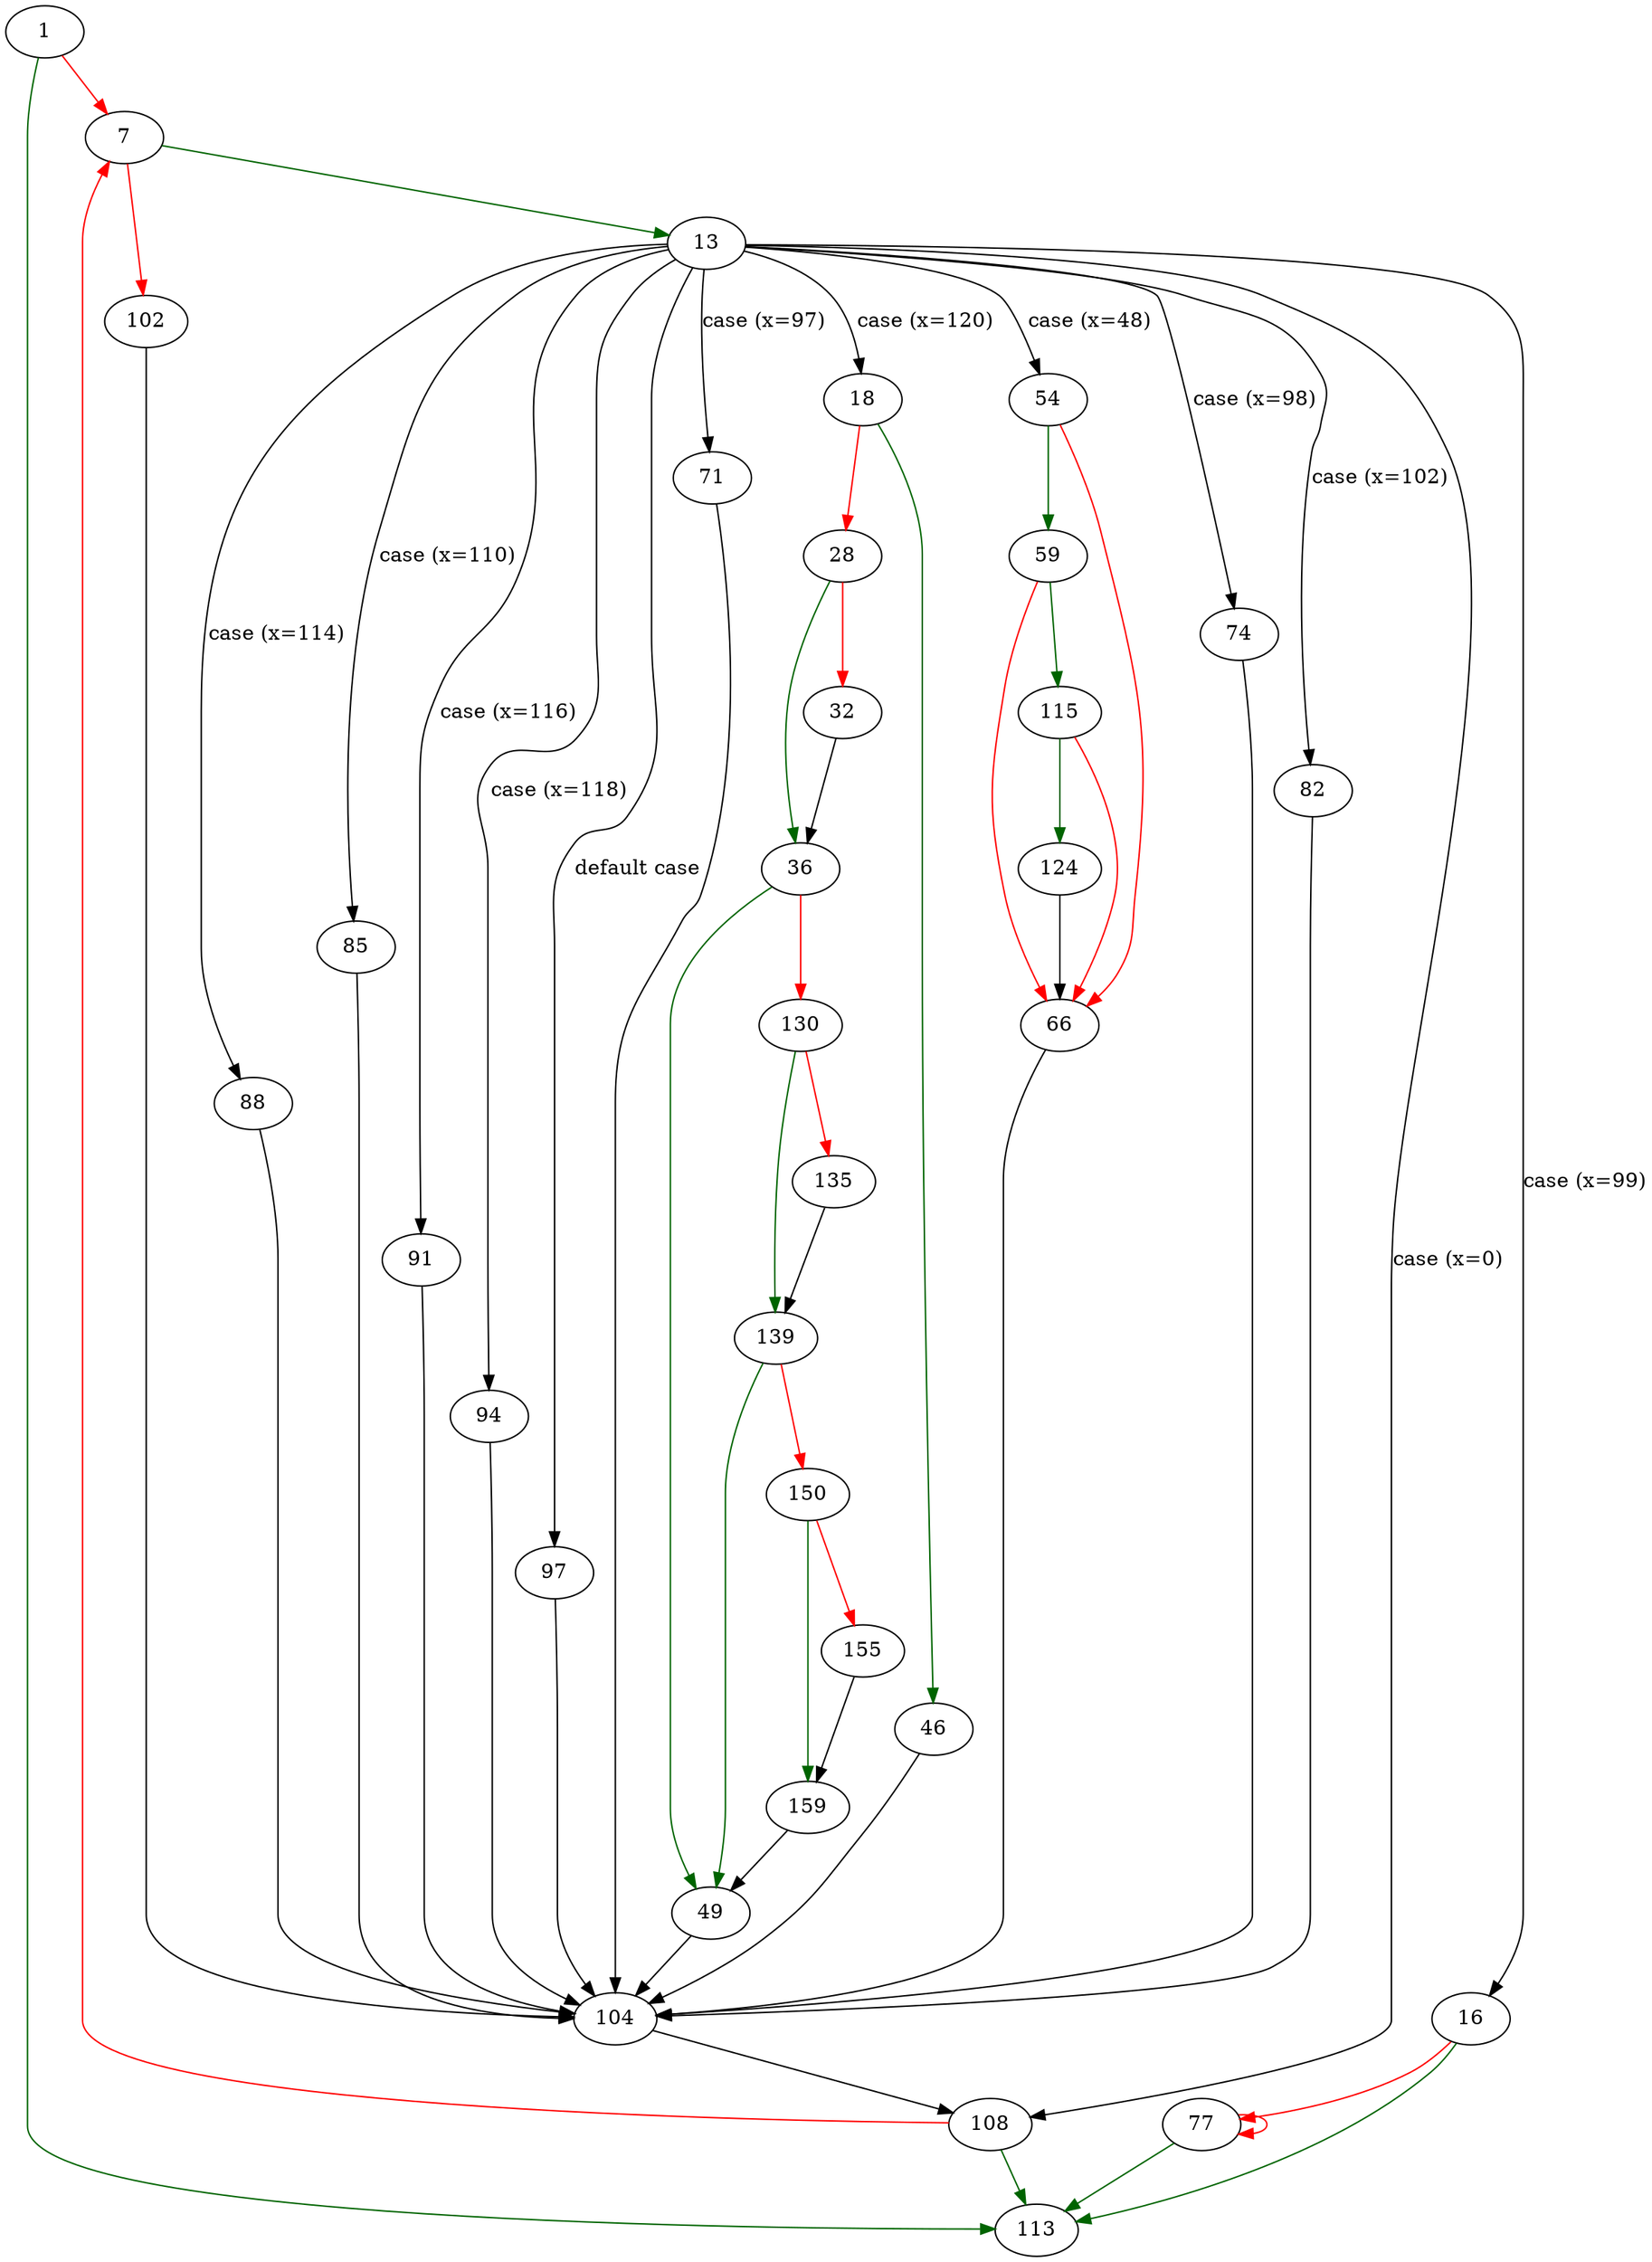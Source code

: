 strict digraph "copy_unescaped_string" {
	// Node definitions.
	1 [entry=true];
	113;
	7;
	13;
	102;
	18;
	54;
	71;
	74;
	16;
	82;
	85;
	88;
	91;
	94;
	108;
	97;
	77;
	46;
	28;
	36;
	32;
	49;
	130;
	104;
	59;
	66;
	115;
	124;
	139;
	135;
	150;
	159;
	155;

	// Edge definitions.
	1 -> 113 [
		color=darkgreen
		cond=true
	];
	1 -> 7 [
		color=red
		cond=false
	];
	7 -> 13 [
		color=darkgreen
		cond=true
	];
	7 -> 102 [
		color=red
		cond=false
	];
	13 -> 18 [
		cond="case (x=120)"
		label="case (x=120)"
	];
	13 -> 54 [
		cond="case (x=48)"
		label="case (x=48)"
	];
	13 -> 71 [
		cond="case (x=97)"
		label="case (x=97)"
	];
	13 -> 74 [
		cond="case (x=98)"
		label="case (x=98)"
	];
	13 -> 16 [
		cond="case (x=99)"
		label="case (x=99)"
	];
	13 -> 82 [
		cond="case (x=102)"
		label="case (x=102)"
	];
	13 -> 85 [
		cond="case (x=110)"
		label="case (x=110)"
	];
	13 -> 88 [
		cond="case (x=114)"
		label="case (x=114)"
	];
	13 -> 91 [
		cond="case (x=116)"
		label="case (x=116)"
	];
	13 -> 94 [
		cond="case (x=118)"
		label="case (x=118)"
	];
	13 -> 108 [
		cond="case (x=0)"
		label="case (x=0)"
	];
	13 -> 97 [
		cond="default case"
		label="default case"
	];
	102 -> 104;
	18 -> 46 [
		color=darkgreen
		cond=true
	];
	18 -> 28 [
		color=red
		cond=false
	];
	54 -> 59 [
		color=darkgreen
		cond=true
	];
	54 -> 66 [
		color=red
		cond=false
	];
	71 -> 104;
	74 -> 104;
	16 -> 113 [
		color=darkgreen
		cond=true
	];
	16 -> 77 [
		color=red
		cond=false
	];
	82 -> 104;
	85 -> 104;
	88 -> 104;
	91 -> 104;
	94 -> 104;
	108 -> 113 [
		color=darkgreen
		cond=true
	];
	108 -> 7 [
		color=red
		cond=false
	];
	97 -> 104;
	77 -> 113 [
		color=darkgreen
		cond=true
	];
	77 -> 77 [
		color=red
		cond=false
	];
	46 -> 104;
	28 -> 36 [
		color=darkgreen
		cond=true
	];
	28 -> 32 [
		color=red
		cond=false
	];
	36 -> 49 [
		color=darkgreen
		cond=true
	];
	36 -> 130 [
		color=red
		cond=false
	];
	32 -> 36;
	49 -> 104;
	130 -> 139 [
		color=darkgreen
		cond=true
	];
	130 -> 135 [
		color=red
		cond=false
	];
	104 -> 108;
	59 -> 66 [
		color=red
		cond=false
	];
	59 -> 115 [
		color=darkgreen
		cond=true
	];
	66 -> 104;
	115 -> 66 [
		color=red
		cond=false
	];
	115 -> 124 [
		color=darkgreen
		cond=true
	];
	124 -> 66;
	139 -> 49 [
		color=darkgreen
		cond=true
	];
	139 -> 150 [
		color=red
		cond=false
	];
	135 -> 139;
	150 -> 159 [
		color=darkgreen
		cond=true
	];
	150 -> 155 [
		color=red
		cond=false
	];
	159 -> 49;
	155 -> 159;
}
